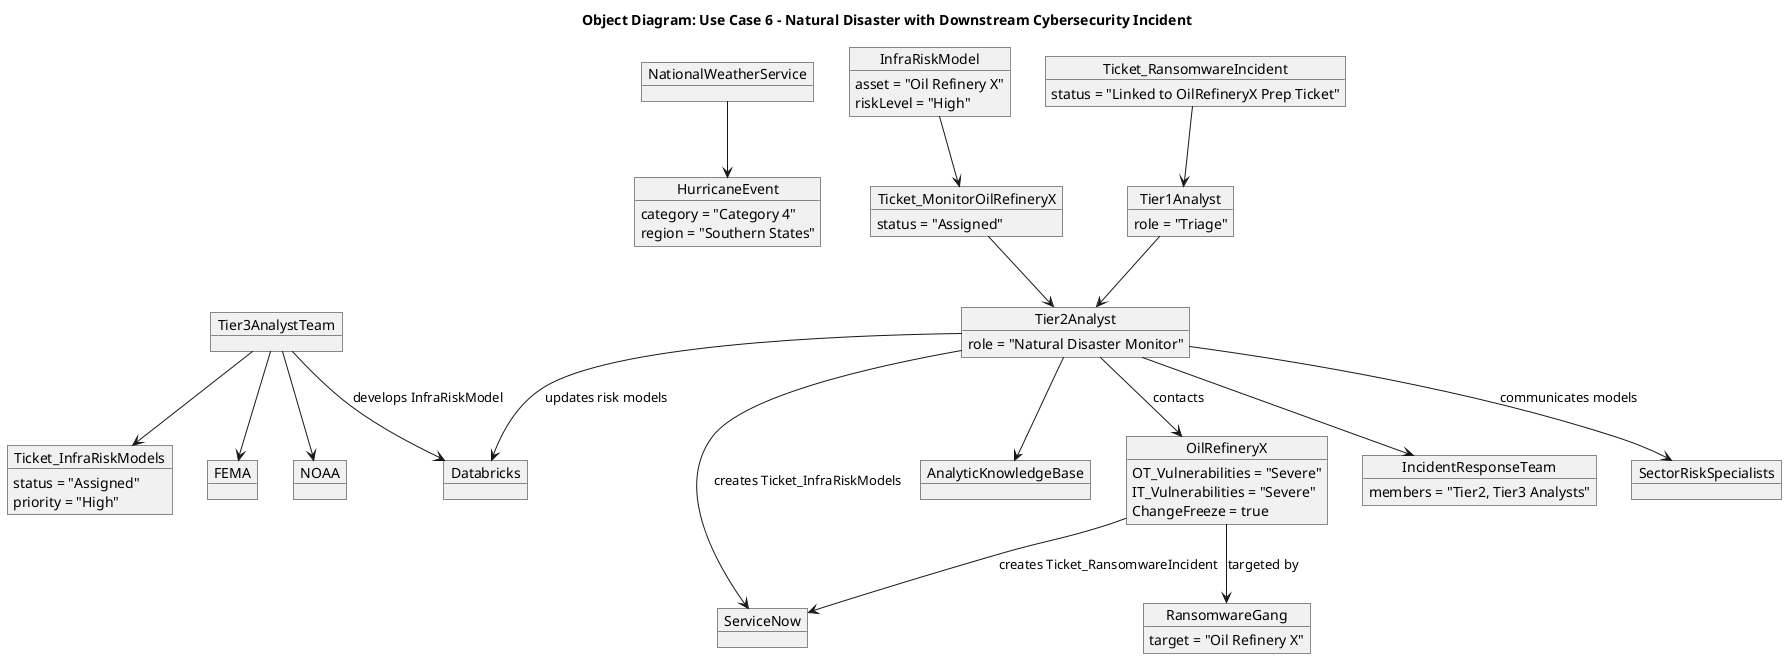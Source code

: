 @startuml
	title Object Diagram: Use Case 6 - Natural Disaster with Downstream Cybersecurity Incident
	
	object HurricaneEvent {
	  category = "Category 4"
	  region = "Southern States"
	}
	
	object NationalWeatherService
	
	object Tier2Analyst {
	  role = "Natural Disaster Monitor"
	}
	
	object Tier3AnalystTeam
	
	object ServiceNow
	
	object Ticket_InfraRiskModels {
	  status = "Assigned"
	  priority = "High"
	}
	
	object FEMA
	object NOAA
	
	object Databricks
	
	object InfraRiskModel {
	  asset = "Oil Refinery X"
	  riskLevel = "High"
	}
	
	object Ticket_MonitorOilRefineryX {
	  status = "Assigned"
	}
	
	object AnalyticKnowledgeBase
	
	object OilRefineryX {
	  OT_Vulnerabilities = "Severe"
	  IT_Vulnerabilities = "Severe"
	  ChangeFreeze = true
	}
	
	object RansomwareGang {
	  target = "Oil Refinery X"
	}
	
	object Tier1Analyst {
	  role = "Triage"
	}
	
	object Ticket_RansomwareIncident {
	  status = "Linked to OilRefineryX Prep Ticket"
	}
	
	object IncidentResponseTeam {
	  members = "Tier2, Tier3 Analysts"
	}
	
	object SectorRiskSpecialists
	
	' Relationships
	NationalWeatherService --> HurricaneEvent
	Tier2Analyst --> ServiceNow : creates Ticket_InfraRiskModels
	Tier3AnalystTeam --> Ticket_InfraRiskModels
	Tier3AnalystTeam --> Databricks : develops InfraRiskModel
	Tier3AnalystTeam --> FEMA
	Tier3AnalystTeam --> NOAA
	InfraRiskModel --> Ticket_MonitorOilRefineryX
	Ticket_MonitorOilRefineryX --> Tier2Analyst
	Tier2Analyst --> AnalyticKnowledgeBase
	Tier2Analyst --> OilRefineryX : contacts
	OilRefineryX --> RansomwareGang : targeted by
	OilRefineryX --> ServiceNow : creates Ticket_RansomwareIncident
	Ticket_RansomwareIncident --> Tier1Analyst
	Tier1Analyst --> Tier2Analyst
	Tier2Analyst --> IncidentResponseTeam
	Tier2Analyst --> Databricks : updates risk models
	Tier2Analyst --> SectorRiskSpecialists : communicates models

@enduml
